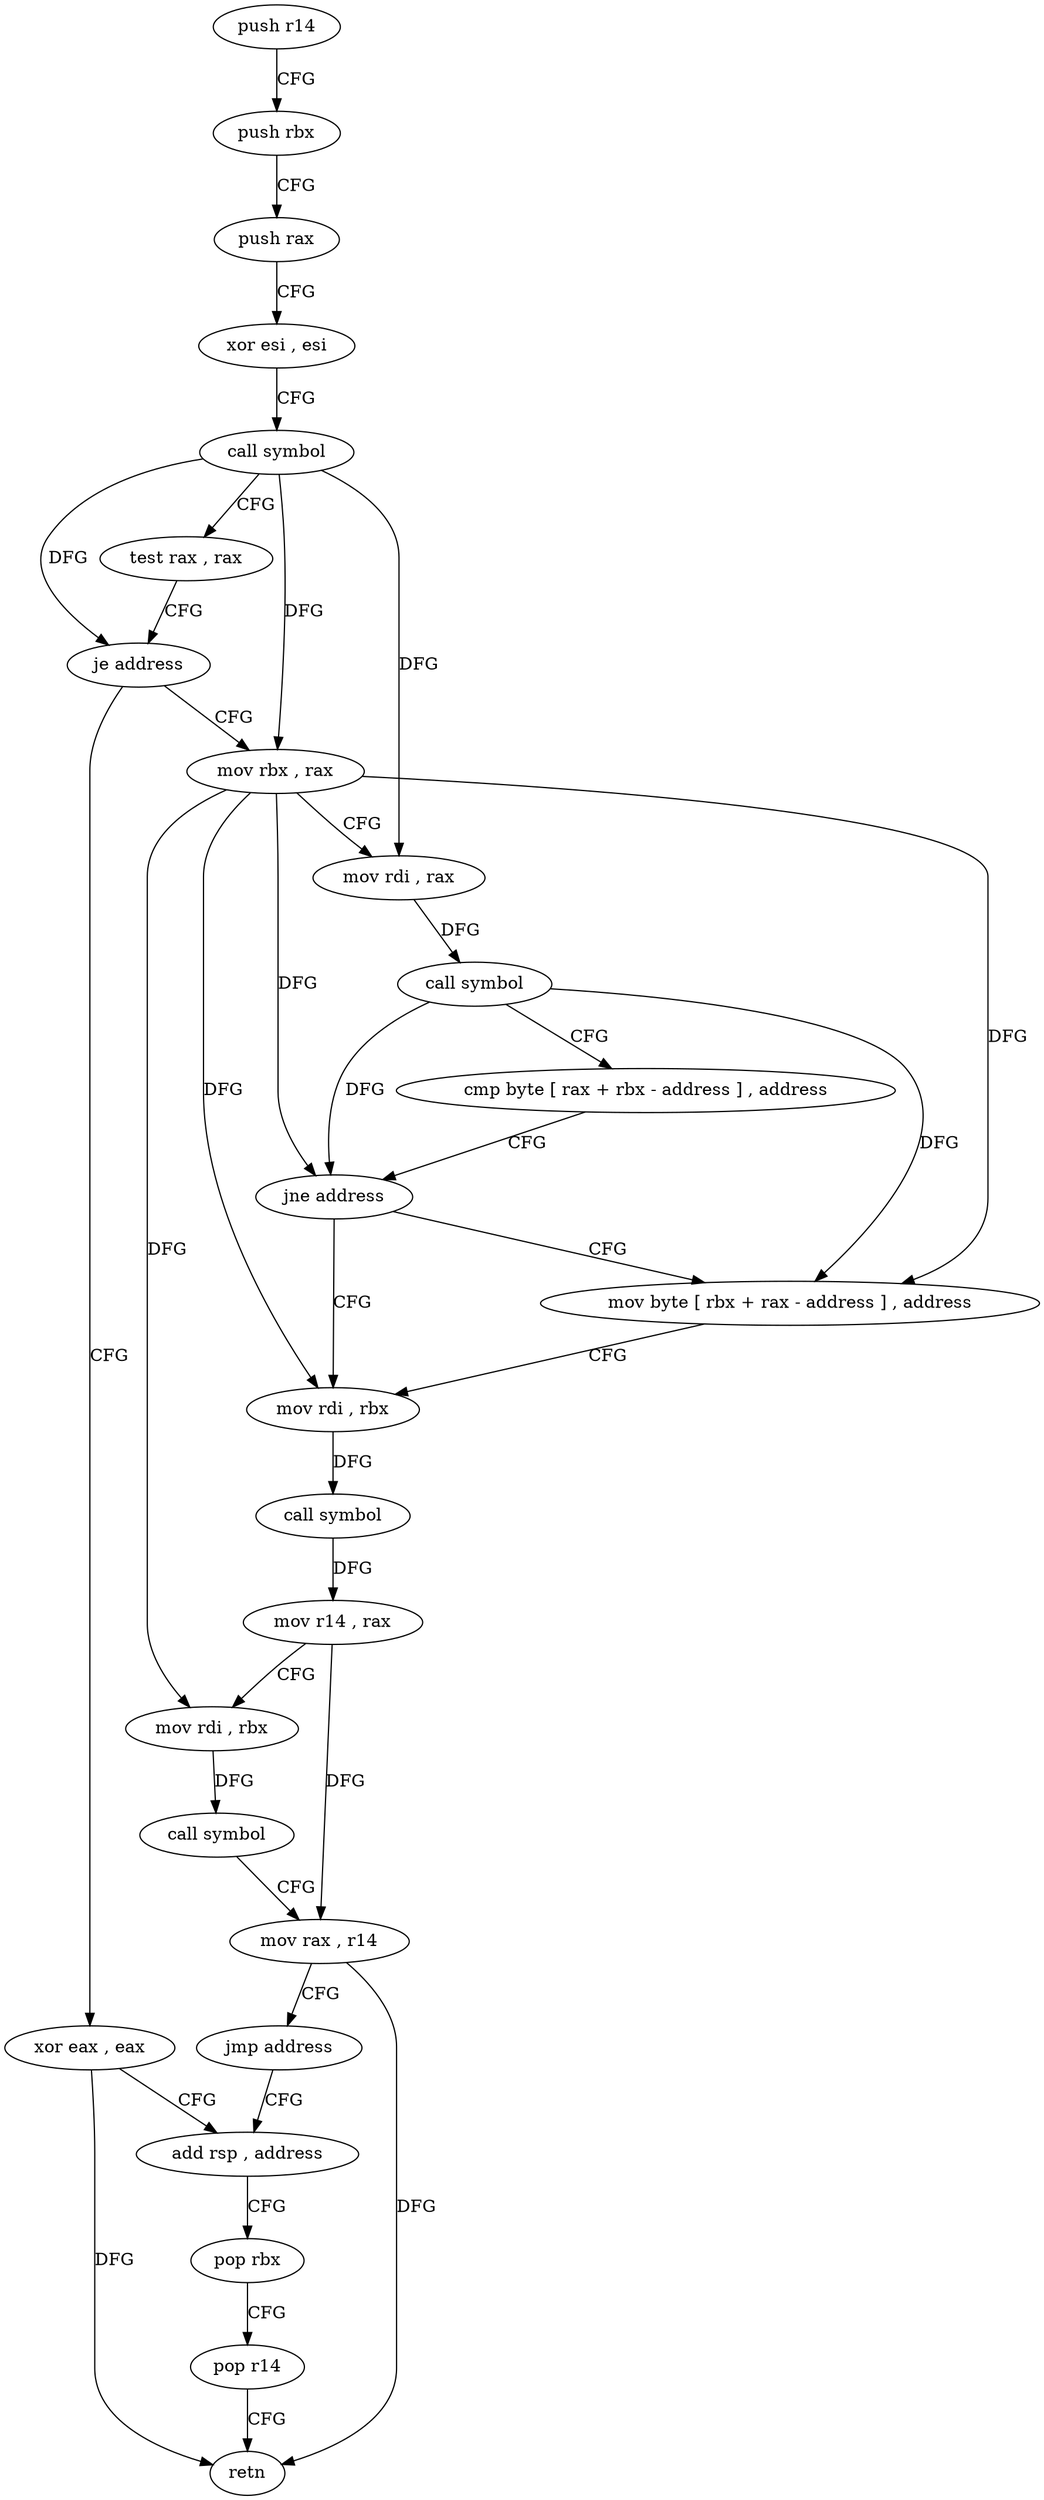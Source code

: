 digraph "func" {
"80160" [label = "push r14" ]
"80162" [label = "push rbx" ]
"80163" [label = "push rax" ]
"80164" [label = "xor esi , esi" ]
"80166" [label = "call symbol" ]
"80171" [label = "test rax , rax" ]
"80174" [label = "je address" ]
"80223" [label = "xor eax , eax" ]
"80176" [label = "mov rbx , rax" ]
"80225" [label = "add rsp , address" ]
"80179" [label = "mov rdi , rax" ]
"80182" [label = "call symbol" ]
"80187" [label = "cmp byte [ rax + rbx - address ] , address" ]
"80192" [label = "jne address" ]
"80199" [label = "mov rdi , rbx" ]
"80194" [label = "mov byte [ rbx + rax - address ] , address" ]
"80202" [label = "call symbol" ]
"80207" [label = "mov r14 , rax" ]
"80210" [label = "mov rdi , rbx" ]
"80213" [label = "call symbol" ]
"80218" [label = "mov rax , r14" ]
"80221" [label = "jmp address" ]
"80229" [label = "pop rbx" ]
"80230" [label = "pop r14" ]
"80232" [label = "retn" ]
"80160" -> "80162" [ label = "CFG" ]
"80162" -> "80163" [ label = "CFG" ]
"80163" -> "80164" [ label = "CFG" ]
"80164" -> "80166" [ label = "CFG" ]
"80166" -> "80171" [ label = "CFG" ]
"80166" -> "80174" [ label = "DFG" ]
"80166" -> "80176" [ label = "DFG" ]
"80166" -> "80179" [ label = "DFG" ]
"80171" -> "80174" [ label = "CFG" ]
"80174" -> "80223" [ label = "CFG" ]
"80174" -> "80176" [ label = "CFG" ]
"80223" -> "80225" [ label = "CFG" ]
"80223" -> "80232" [ label = "DFG" ]
"80176" -> "80179" [ label = "CFG" ]
"80176" -> "80192" [ label = "DFG" ]
"80176" -> "80199" [ label = "DFG" ]
"80176" -> "80210" [ label = "DFG" ]
"80176" -> "80194" [ label = "DFG" ]
"80225" -> "80229" [ label = "CFG" ]
"80179" -> "80182" [ label = "DFG" ]
"80182" -> "80187" [ label = "CFG" ]
"80182" -> "80192" [ label = "DFG" ]
"80182" -> "80194" [ label = "DFG" ]
"80187" -> "80192" [ label = "CFG" ]
"80192" -> "80199" [ label = "CFG" ]
"80192" -> "80194" [ label = "CFG" ]
"80199" -> "80202" [ label = "DFG" ]
"80194" -> "80199" [ label = "CFG" ]
"80202" -> "80207" [ label = "DFG" ]
"80207" -> "80210" [ label = "CFG" ]
"80207" -> "80218" [ label = "DFG" ]
"80210" -> "80213" [ label = "DFG" ]
"80213" -> "80218" [ label = "CFG" ]
"80218" -> "80221" [ label = "CFG" ]
"80218" -> "80232" [ label = "DFG" ]
"80221" -> "80225" [ label = "CFG" ]
"80229" -> "80230" [ label = "CFG" ]
"80230" -> "80232" [ label = "CFG" ]
}
